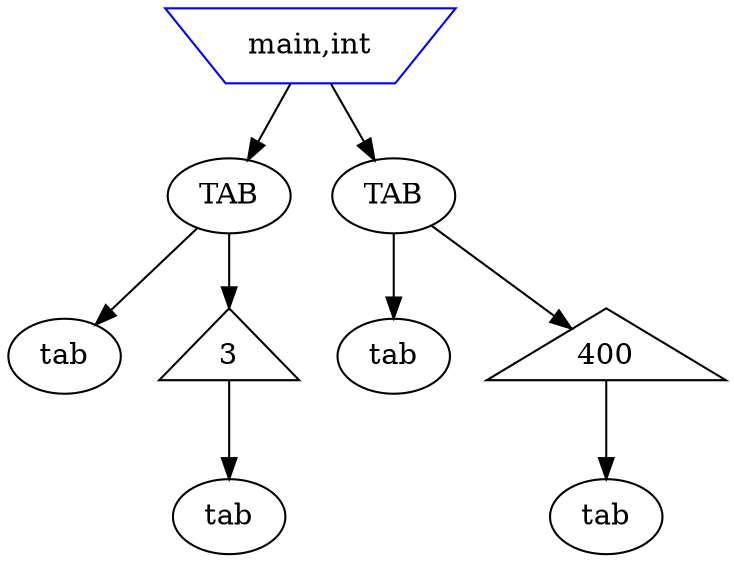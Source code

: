 digraph diagram1 {
//programme
node_1 [label="main,int" shape=invtrapezium color=blue];//fonction
 node_2 [label="TAB"];//tableau
node_3 [label="tab"];//tableau
node_2 -> node_3//test
node_4 [label="3" ];//expression3
node_4 [shape=triangle];
node_5 [label="tab" ];//expression4
node_2 -> node_4
node_4 -> node_5
node_1 -> node_2
node_7 [label="TAB"];//tableau
node_8 [label="tab"];//tableau
node_7 -> node_8//test
node_9 [label="400" ];//expression3
node_9 [shape=triangle];
node_10 [label="tab" ];//expression4
node_7 -> node_9
node_9 -> node_10
node_1 -> node_7
}
